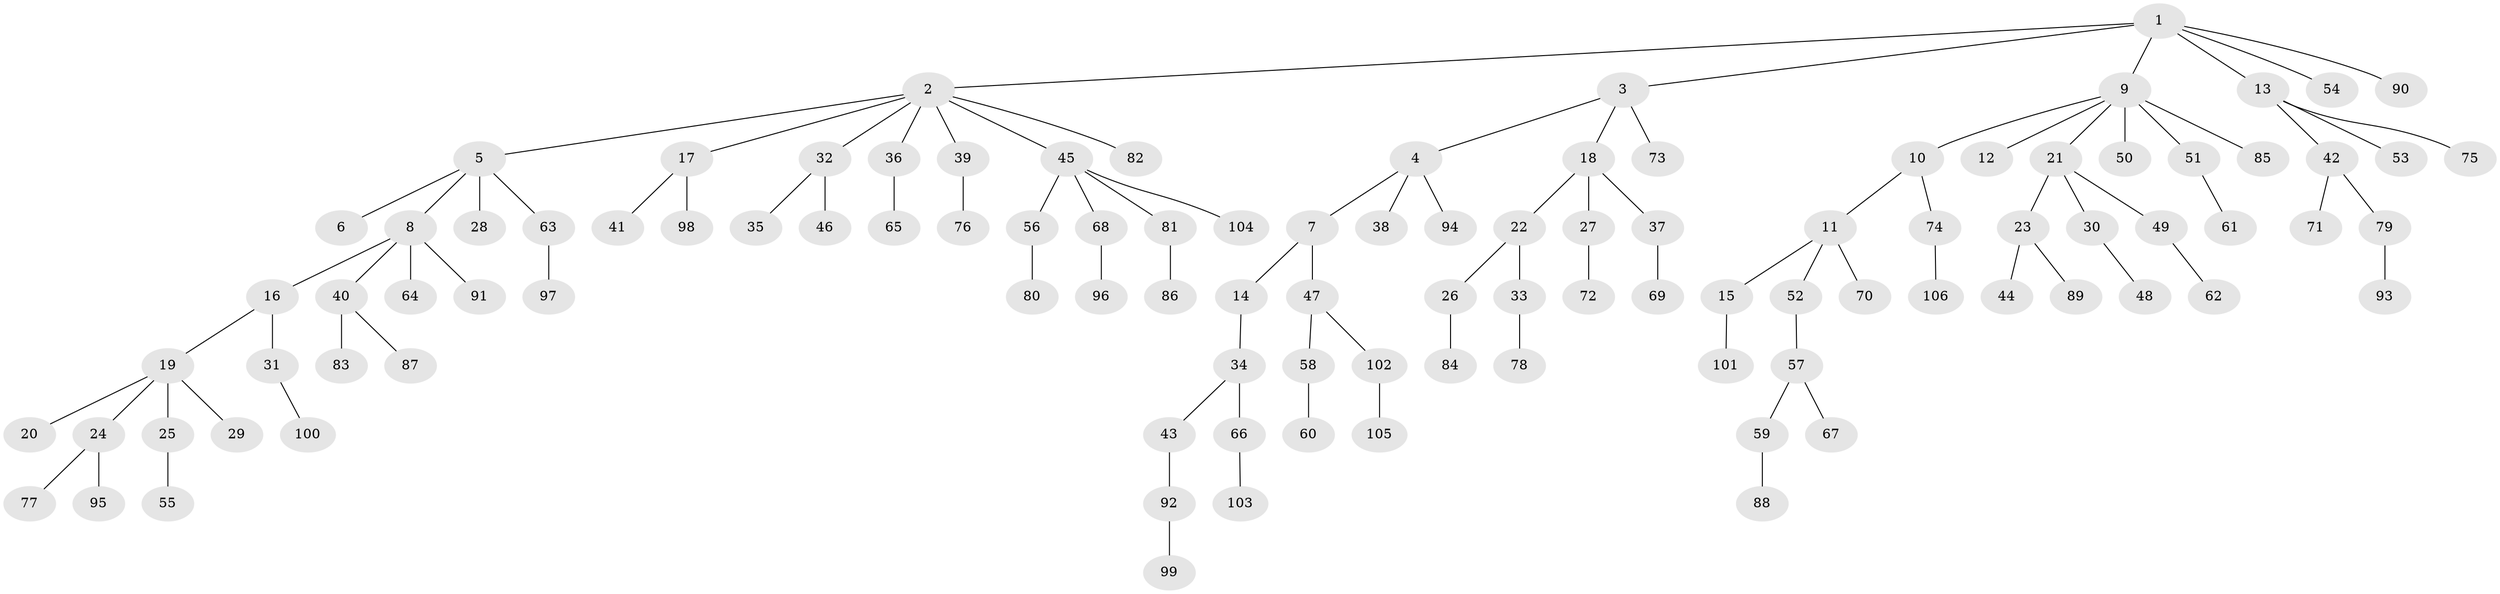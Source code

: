 // coarse degree distribution, {5: 0.018867924528301886, 7: 0.018867924528301886, 3: 0.1509433962264151, 2: 0.18867924528301888, 4: 0.09433962264150944, 1: 0.5283018867924528}
// Generated by graph-tools (version 1.1) at 2025/51/03/04/25 22:51:43]
// undirected, 106 vertices, 105 edges
graph export_dot {
  node [color=gray90,style=filled];
  1;
  2;
  3;
  4;
  5;
  6;
  7;
  8;
  9;
  10;
  11;
  12;
  13;
  14;
  15;
  16;
  17;
  18;
  19;
  20;
  21;
  22;
  23;
  24;
  25;
  26;
  27;
  28;
  29;
  30;
  31;
  32;
  33;
  34;
  35;
  36;
  37;
  38;
  39;
  40;
  41;
  42;
  43;
  44;
  45;
  46;
  47;
  48;
  49;
  50;
  51;
  52;
  53;
  54;
  55;
  56;
  57;
  58;
  59;
  60;
  61;
  62;
  63;
  64;
  65;
  66;
  67;
  68;
  69;
  70;
  71;
  72;
  73;
  74;
  75;
  76;
  77;
  78;
  79;
  80;
  81;
  82;
  83;
  84;
  85;
  86;
  87;
  88;
  89;
  90;
  91;
  92;
  93;
  94;
  95;
  96;
  97;
  98;
  99;
  100;
  101;
  102;
  103;
  104;
  105;
  106;
  1 -- 2;
  1 -- 3;
  1 -- 9;
  1 -- 13;
  1 -- 54;
  1 -- 90;
  2 -- 5;
  2 -- 17;
  2 -- 32;
  2 -- 36;
  2 -- 39;
  2 -- 45;
  2 -- 82;
  3 -- 4;
  3 -- 18;
  3 -- 73;
  4 -- 7;
  4 -- 38;
  4 -- 94;
  5 -- 6;
  5 -- 8;
  5 -- 28;
  5 -- 63;
  7 -- 14;
  7 -- 47;
  8 -- 16;
  8 -- 40;
  8 -- 64;
  8 -- 91;
  9 -- 10;
  9 -- 12;
  9 -- 21;
  9 -- 50;
  9 -- 51;
  9 -- 85;
  10 -- 11;
  10 -- 74;
  11 -- 15;
  11 -- 52;
  11 -- 70;
  13 -- 42;
  13 -- 53;
  13 -- 75;
  14 -- 34;
  15 -- 101;
  16 -- 19;
  16 -- 31;
  17 -- 41;
  17 -- 98;
  18 -- 22;
  18 -- 27;
  18 -- 37;
  19 -- 20;
  19 -- 24;
  19 -- 25;
  19 -- 29;
  21 -- 23;
  21 -- 30;
  21 -- 49;
  22 -- 26;
  22 -- 33;
  23 -- 44;
  23 -- 89;
  24 -- 77;
  24 -- 95;
  25 -- 55;
  26 -- 84;
  27 -- 72;
  30 -- 48;
  31 -- 100;
  32 -- 35;
  32 -- 46;
  33 -- 78;
  34 -- 43;
  34 -- 66;
  36 -- 65;
  37 -- 69;
  39 -- 76;
  40 -- 83;
  40 -- 87;
  42 -- 71;
  42 -- 79;
  43 -- 92;
  45 -- 56;
  45 -- 68;
  45 -- 81;
  45 -- 104;
  47 -- 58;
  47 -- 102;
  49 -- 62;
  51 -- 61;
  52 -- 57;
  56 -- 80;
  57 -- 59;
  57 -- 67;
  58 -- 60;
  59 -- 88;
  63 -- 97;
  66 -- 103;
  68 -- 96;
  74 -- 106;
  79 -- 93;
  81 -- 86;
  92 -- 99;
  102 -- 105;
}
